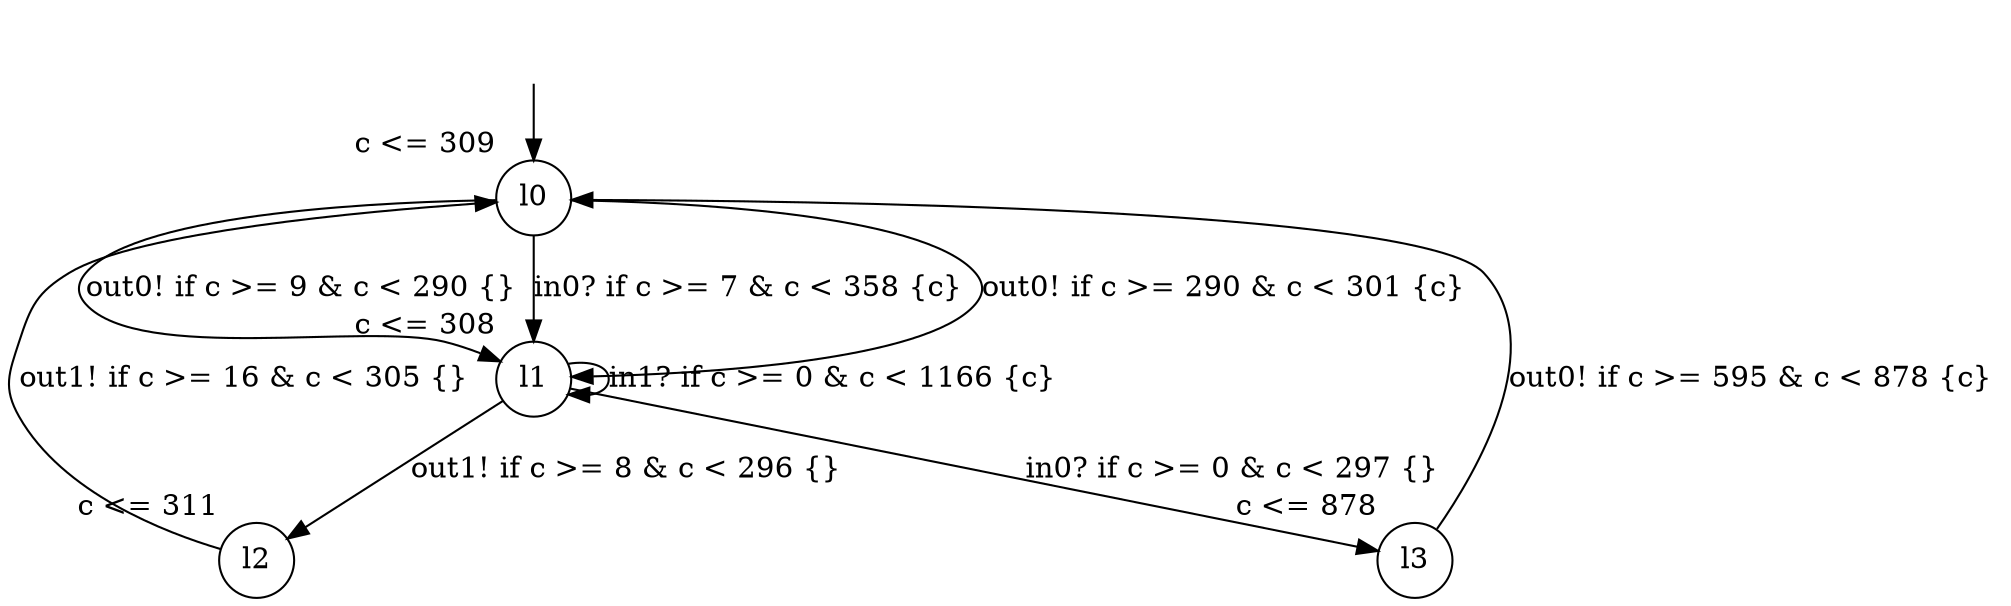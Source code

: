 digraph g {
__start0 [label="" shape="none"];
l0 [shape="circle" margin=0 label="l0", xlabel="c <= 309"];
l1 [shape="circle" margin=0 label="l1", xlabel="c <= 308"];
l2 [shape="circle" margin=0 label="l2", xlabel="c <= 311"];
l3 [shape="circle" margin=0 label="l3", xlabel="c <= 878"];
l0 -> l1 [label="in0? if c >= 7 & c < 358 {c} "];
l0 -> l1 [label="out0! if c >= 290 & c < 301 {c} "];
l0 -> l1 [label="out0! if c >= 9 & c < 290 {} "];
l1 -> l1 [label="in1? if c >= 0 & c < 1166 {c} "];
l1 -> l3 [label="in0? if c >= 0 & c < 297 {} "];
l1 -> l2 [label="out1! if c >= 8 & c < 296 {} "];
l2 -> l0 [label="out1! if c >= 16 & c < 305 {} "];
l3 -> l0 [label="out0! if c >= 595 & c < 878 {c} "];
__start0 -> l0;
}
